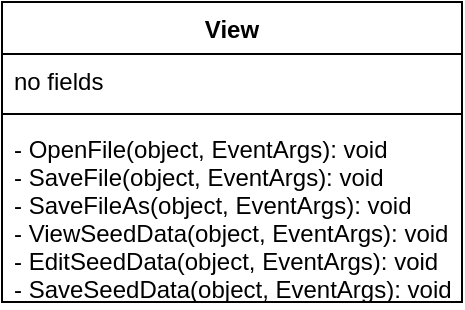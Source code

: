 <mxfile version="13.5.7" type="device"><diagram id="cPtSJGvhlrRlgOc6JvaC" name="Page-1"><mxGraphModel dx="509" dy="599" grid="1" gridSize="10" guides="1" tooltips="1" connect="1" arrows="1" fold="1" page="1" pageScale="1" pageWidth="1100" pageHeight="1000" math="0" shadow="0"><root><mxCell id="0"/><mxCell id="1" parent="0"/><mxCell id="LcRFLK7DY2z_-2rzsBUJ-3" value="View" style="swimlane;fontStyle=1;align=center;verticalAlign=top;childLayout=stackLayout;horizontal=1;startSize=26;horizontalStack=0;resizeParent=1;resizeParentMax=0;resizeLast=0;collapsible=1;marginBottom=0;" vertex="1" parent="1"><mxGeometry x="35" y="20" width="230" height="150" as="geometry"/></mxCell><mxCell id="LcRFLK7DY2z_-2rzsBUJ-4" value="no fields" style="text;strokeColor=none;fillColor=none;align=left;verticalAlign=top;spacingLeft=4;spacingRight=4;overflow=hidden;rotatable=0;points=[[0,0.5],[1,0.5]];portConstraint=eastwest;" vertex="1" parent="LcRFLK7DY2z_-2rzsBUJ-3"><mxGeometry y="26" width="230" height="26" as="geometry"/></mxCell><mxCell id="LcRFLK7DY2z_-2rzsBUJ-5" value="" style="line;strokeWidth=1;fillColor=none;align=left;verticalAlign=middle;spacingTop=-1;spacingLeft=3;spacingRight=3;rotatable=0;labelPosition=right;points=[];portConstraint=eastwest;" vertex="1" parent="LcRFLK7DY2z_-2rzsBUJ-3"><mxGeometry y="52" width="230" height="8" as="geometry"/></mxCell><mxCell id="LcRFLK7DY2z_-2rzsBUJ-6" value="- OpenFile(object, EventArgs): void&#10;- SaveFile(object, EventArgs): void&#10;- SaveFileAs(object, EventArgs): void&#10;- ViewSeedData(object, EventArgs): void&#10;- EditSeedData(object, EventArgs): void&#10;- SaveSeedData(object, EventArgs): void" style="text;strokeColor=none;fillColor=none;align=left;verticalAlign=top;spacingLeft=4;spacingRight=4;overflow=hidden;rotatable=0;points=[[0,0.5],[1,0.5]];portConstraint=eastwest;" vertex="1" parent="LcRFLK7DY2z_-2rzsBUJ-3"><mxGeometry y="60" width="230" height="90" as="geometry"/></mxCell></root></mxGraphModel></diagram></mxfile>